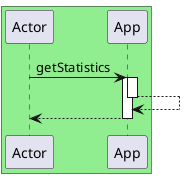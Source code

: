@startuml
box #lightgreen
participant Actor
Actor -> App : getStatistics
activate App
activate App
App --> App
deactivate App
return
@enduml